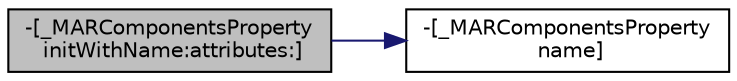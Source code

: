 digraph "-[_MARComponentsProperty initWithName:attributes:]"
{
  edge [fontname="Helvetica",fontsize="10",labelfontname="Helvetica",labelfontsize="10"];
  node [fontname="Helvetica",fontsize="10",shape=record];
  rankdir="LR";
  Node5 [label="-[_MARComponentsProperty\l initWithName:attributes:]",height=0.2,width=0.4,color="black", fillcolor="grey75", style="filled", fontcolor="black"];
  Node5 -> Node6 [color="midnightblue",fontsize="10",style="solid",fontname="Helvetica"];
  Node6 [label="-[_MARComponentsProperty\l name]",height=0.2,width=0.4,color="black", fillcolor="white", style="filled",URL="$interface___m_a_r_components_property.html#a4825e59c276f417da313ea24d4d5d312"];
}

